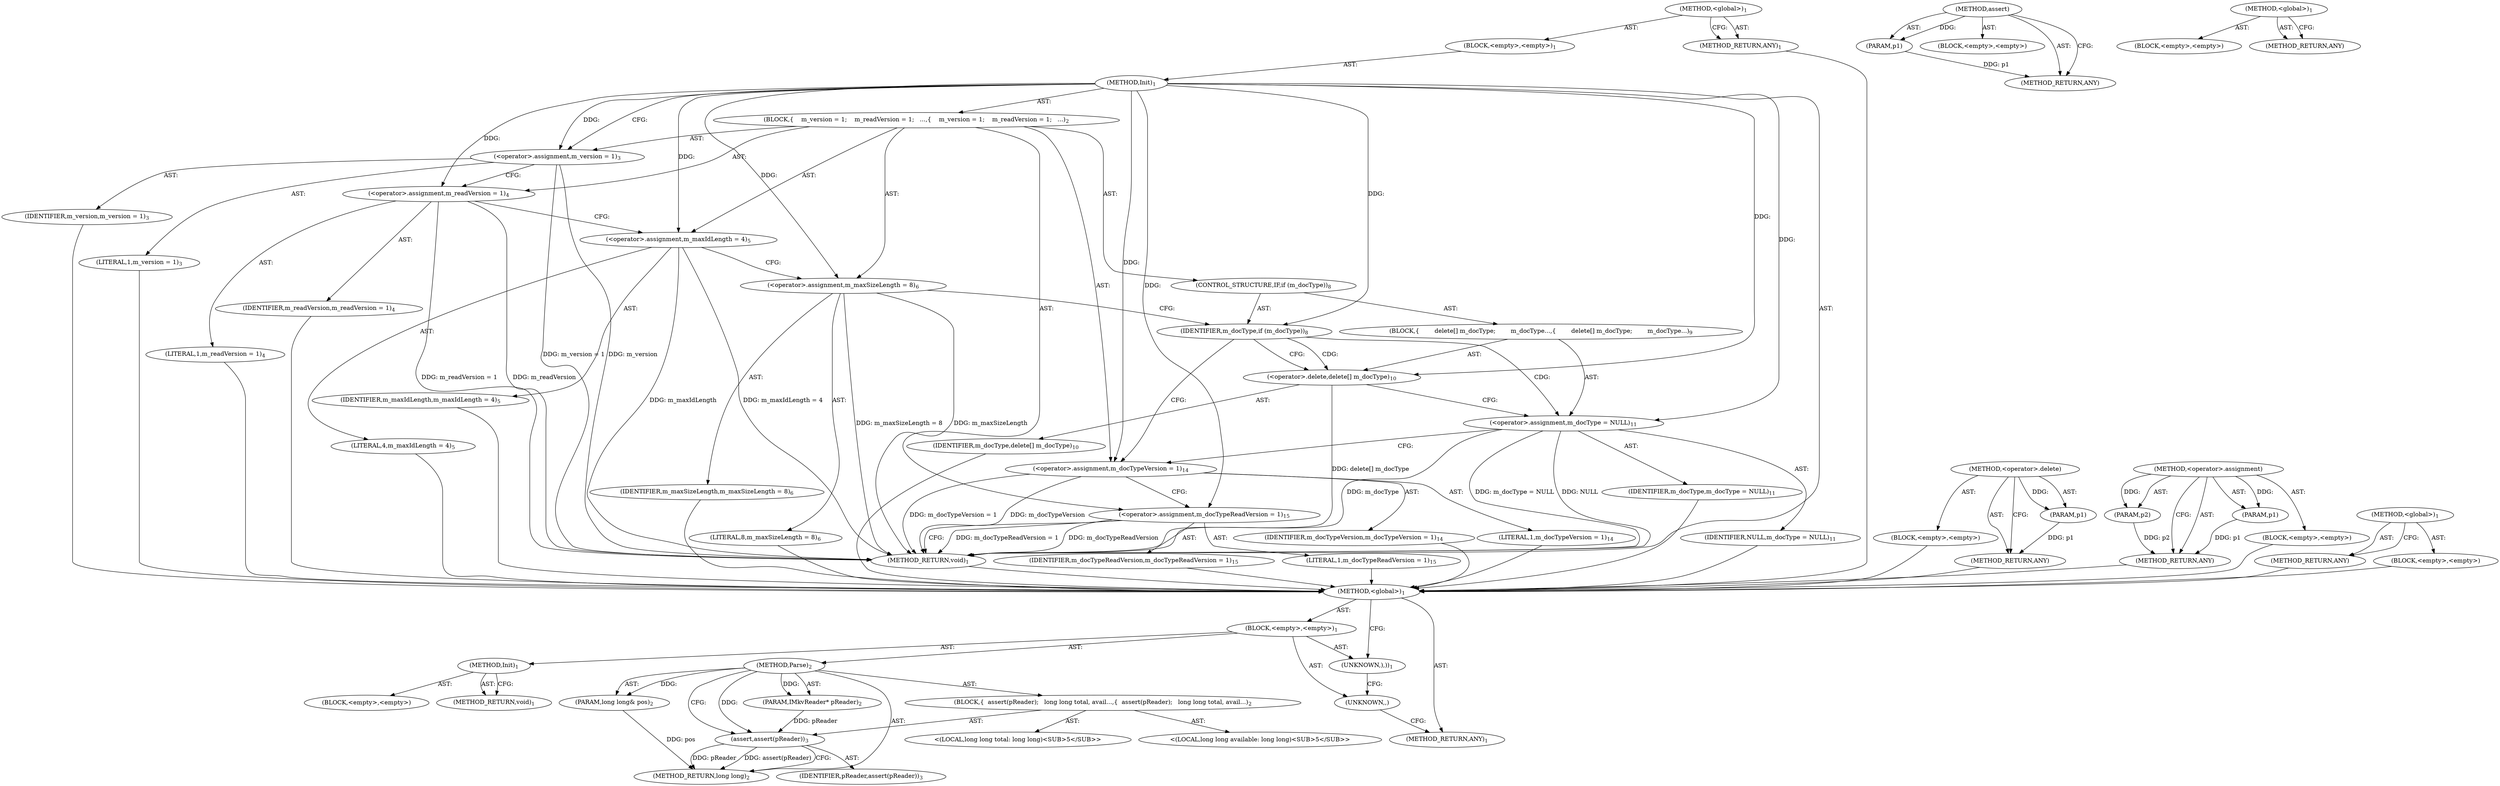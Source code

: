 digraph "Parse" {
vulnerable_6 [label=<(METHOD,&lt;global&gt;)<SUB>1</SUB>>];
vulnerable_7 [label=<(BLOCK,&lt;empty&gt;,&lt;empty&gt;)<SUB>1</SUB>>];
vulnerable_8 [label=<(METHOD,Init)<SUB>1</SUB>>];
vulnerable_9 [label=<(BLOCK,{
    m_version = 1;
    m_readVersion = 1;
   ...,{
    m_version = 1;
    m_readVersion = 1;
   ...)<SUB>2</SUB>>];
vulnerable_10 [label=<(&lt;operator&gt;.assignment,m_version = 1)<SUB>3</SUB>>];
vulnerable_11 [label=<(IDENTIFIER,m_version,m_version = 1)<SUB>3</SUB>>];
vulnerable_12 [label=<(LITERAL,1,m_version = 1)<SUB>3</SUB>>];
vulnerable_13 [label=<(&lt;operator&gt;.assignment,m_readVersion = 1)<SUB>4</SUB>>];
vulnerable_14 [label=<(IDENTIFIER,m_readVersion,m_readVersion = 1)<SUB>4</SUB>>];
vulnerable_15 [label=<(LITERAL,1,m_readVersion = 1)<SUB>4</SUB>>];
vulnerable_16 [label=<(&lt;operator&gt;.assignment,m_maxIdLength = 4)<SUB>5</SUB>>];
vulnerable_17 [label=<(IDENTIFIER,m_maxIdLength,m_maxIdLength = 4)<SUB>5</SUB>>];
vulnerable_18 [label=<(LITERAL,4,m_maxIdLength = 4)<SUB>5</SUB>>];
vulnerable_19 [label=<(&lt;operator&gt;.assignment,m_maxSizeLength = 8)<SUB>6</SUB>>];
vulnerable_20 [label=<(IDENTIFIER,m_maxSizeLength,m_maxSizeLength = 8)<SUB>6</SUB>>];
vulnerable_21 [label=<(LITERAL,8,m_maxSizeLength = 8)<SUB>6</SUB>>];
vulnerable_22 [label=<(CONTROL_STRUCTURE,IF,if (m_docType))<SUB>8</SUB>>];
vulnerable_23 [label=<(IDENTIFIER,m_docType,if (m_docType))<SUB>8</SUB>>];
vulnerable_24 [label=<(BLOCK,{
        delete[] m_docType;
        m_docType...,{
        delete[] m_docType;
        m_docType...)<SUB>9</SUB>>];
vulnerable_25 [label=<(&lt;operator&gt;.delete,delete[] m_docType)<SUB>10</SUB>>];
vulnerable_26 [label=<(IDENTIFIER,m_docType,delete[] m_docType)<SUB>10</SUB>>];
vulnerable_27 [label=<(&lt;operator&gt;.assignment,m_docType = NULL)<SUB>11</SUB>>];
vulnerable_28 [label=<(IDENTIFIER,m_docType,m_docType = NULL)<SUB>11</SUB>>];
vulnerable_29 [label=<(IDENTIFIER,NULL,m_docType = NULL)<SUB>11</SUB>>];
vulnerable_30 [label=<(&lt;operator&gt;.assignment,m_docTypeVersion = 1)<SUB>14</SUB>>];
vulnerable_31 [label=<(IDENTIFIER,m_docTypeVersion,m_docTypeVersion = 1)<SUB>14</SUB>>];
vulnerable_32 [label=<(LITERAL,1,m_docTypeVersion = 1)<SUB>14</SUB>>];
vulnerable_33 [label=<(&lt;operator&gt;.assignment,m_docTypeReadVersion = 1)<SUB>15</SUB>>];
vulnerable_34 [label=<(IDENTIFIER,m_docTypeReadVersion,m_docTypeReadVersion = 1)<SUB>15</SUB>>];
vulnerable_35 [label=<(LITERAL,1,m_docTypeReadVersion = 1)<SUB>15</SUB>>];
vulnerable_36 [label=<(METHOD_RETURN,void)<SUB>1</SUB>>];
vulnerable_38 [label=<(METHOD_RETURN,ANY)<SUB>1</SUB>>];
vulnerable_58 [label=<(METHOD,&lt;operator&gt;.delete)>];
vulnerable_59 [label=<(PARAM,p1)>];
vulnerable_60 [label=<(BLOCK,&lt;empty&gt;,&lt;empty&gt;)>];
vulnerable_61 [label=<(METHOD_RETURN,ANY)>];
vulnerable_53 [label=<(METHOD,&lt;operator&gt;.assignment)>];
vulnerable_54 [label=<(PARAM,p1)>];
vulnerable_55 [label=<(PARAM,p2)>];
vulnerable_56 [label=<(BLOCK,&lt;empty&gt;,&lt;empty&gt;)>];
vulnerable_57 [label=<(METHOD_RETURN,ANY)>];
vulnerable_47 [label=<(METHOD,&lt;global&gt;)<SUB>1</SUB>>];
vulnerable_48 [label=<(BLOCK,&lt;empty&gt;,&lt;empty&gt;)>];
vulnerable_49 [label=<(METHOD_RETURN,ANY)>];
fixed_6 [label=<(METHOD,&lt;global&gt;)<SUB>1</SUB>>];
fixed_7 [label=<(BLOCK,&lt;empty&gt;,&lt;empty&gt;)<SUB>1</SUB>>];
fixed_8 [label=<(METHOD,Init)<SUB>1</SUB>>];
fixed_9 [label=<(BLOCK,&lt;empty&gt;,&lt;empty&gt;)>];
fixed_10 [label=<(METHOD_RETURN,void)<SUB>1</SUB>>];
fixed_12 [label=<(UNKNOWN,),))<SUB>1</SUB>>];
fixed_13 [label=<(METHOD,Parse)<SUB>2</SUB>>];
fixed_14 [label=<(PARAM,IMkvReader* pReader)<SUB>2</SUB>>];
fixed_15 [label=<(PARAM,long long&amp; pos)<SUB>2</SUB>>];
fixed_16 [label=<(BLOCK,{
  assert(pReader);
 
  long long total, avail...,{
  assert(pReader);
 
  long long total, avail...)<SUB>2</SUB>>];
fixed_17 [label=<(assert,assert(pReader))<SUB>3</SUB>>];
fixed_18 [label=<(IDENTIFIER,pReader,assert(pReader))<SUB>3</SUB>>];
fixed_19 [label="<(LOCAL,long long total: long long)<SUB>5</SUB>>"];
fixed_20 [label="<(LOCAL,long long available: long long)<SUB>5</SUB>>"];
fixed_21 [label=<(METHOD_RETURN,long long)<SUB>2</SUB>>];
fixed_23 [label=<(UNKNOWN,,)>];
fixed_24 [label=<(METHOD_RETURN,ANY)<SUB>1</SUB>>];
fixed_41 [label=<(METHOD,assert)>];
fixed_42 [label=<(PARAM,p1)>];
fixed_43 [label=<(BLOCK,&lt;empty&gt;,&lt;empty&gt;)>];
fixed_44 [label=<(METHOD_RETURN,ANY)>];
fixed_35 [label=<(METHOD,&lt;global&gt;)<SUB>1</SUB>>];
fixed_36 [label=<(BLOCK,&lt;empty&gt;,&lt;empty&gt;)>];
fixed_37 [label=<(METHOD_RETURN,ANY)>];
vulnerable_6 -> vulnerable_7  [key=0, label="AST: "];
vulnerable_6 -> vulnerable_38  [key=0, label="AST: "];
vulnerable_6 -> vulnerable_38  [key=1, label="CFG: "];
vulnerable_7 -> vulnerable_8  [key=0, label="AST: "];
vulnerable_8 -> vulnerable_9  [key=0, label="AST: "];
vulnerable_8 -> vulnerable_36  [key=0, label="AST: "];
vulnerable_8 -> vulnerable_10  [key=0, label="CFG: "];
vulnerable_8 -> vulnerable_10  [key=1, label="DDG: "];
vulnerable_8 -> vulnerable_13  [key=0, label="DDG: "];
vulnerable_8 -> vulnerable_16  [key=0, label="DDG: "];
vulnerable_8 -> vulnerable_19  [key=0, label="DDG: "];
vulnerable_8 -> vulnerable_30  [key=0, label="DDG: "];
vulnerable_8 -> vulnerable_33  [key=0, label="DDG: "];
vulnerable_8 -> vulnerable_23  [key=0, label="DDG: "];
vulnerable_8 -> vulnerable_27  [key=0, label="DDG: "];
vulnerable_8 -> vulnerable_25  [key=0, label="DDG: "];
vulnerable_9 -> vulnerable_10  [key=0, label="AST: "];
vulnerable_9 -> vulnerable_13  [key=0, label="AST: "];
vulnerable_9 -> vulnerable_16  [key=0, label="AST: "];
vulnerable_9 -> vulnerable_19  [key=0, label="AST: "];
vulnerable_9 -> vulnerable_22  [key=0, label="AST: "];
vulnerable_9 -> vulnerable_30  [key=0, label="AST: "];
vulnerable_9 -> vulnerable_33  [key=0, label="AST: "];
vulnerable_10 -> vulnerable_11  [key=0, label="AST: "];
vulnerable_10 -> vulnerable_12  [key=0, label="AST: "];
vulnerable_10 -> vulnerable_13  [key=0, label="CFG: "];
vulnerable_10 -> vulnerable_36  [key=0, label="DDG: m_version = 1"];
vulnerable_10 -> vulnerable_36  [key=1, label="DDG: m_version"];
vulnerable_11 -> fixed_6  [key=0];
vulnerable_12 -> fixed_6  [key=0];
vulnerable_13 -> vulnerable_14  [key=0, label="AST: "];
vulnerable_13 -> vulnerable_15  [key=0, label="AST: "];
vulnerable_13 -> vulnerable_16  [key=0, label="CFG: "];
vulnerable_13 -> vulnerable_36  [key=0, label="DDG: m_readVersion = 1"];
vulnerable_13 -> vulnerable_36  [key=1, label="DDG: m_readVersion"];
vulnerable_14 -> fixed_6  [key=0];
vulnerable_15 -> fixed_6  [key=0];
vulnerable_16 -> vulnerable_17  [key=0, label="AST: "];
vulnerable_16 -> vulnerable_18  [key=0, label="AST: "];
vulnerable_16 -> vulnerable_19  [key=0, label="CFG: "];
vulnerable_16 -> vulnerable_36  [key=0, label="DDG: m_maxIdLength = 4"];
vulnerable_16 -> vulnerable_36  [key=1, label="DDG: m_maxIdLength"];
vulnerable_17 -> fixed_6  [key=0];
vulnerable_18 -> fixed_6  [key=0];
vulnerable_19 -> vulnerable_20  [key=0, label="AST: "];
vulnerable_19 -> vulnerable_21  [key=0, label="AST: "];
vulnerable_19 -> vulnerable_23  [key=0, label="CFG: "];
vulnerable_19 -> vulnerable_36  [key=0, label="DDG: m_maxSizeLength = 8"];
vulnerable_19 -> vulnerable_36  [key=1, label="DDG: m_maxSizeLength"];
vulnerable_20 -> fixed_6  [key=0];
vulnerable_21 -> fixed_6  [key=0];
vulnerable_22 -> vulnerable_23  [key=0, label="AST: "];
vulnerable_22 -> vulnerable_24  [key=0, label="AST: "];
vulnerable_23 -> vulnerable_25  [key=0, label="CFG: "];
vulnerable_23 -> vulnerable_25  [key=1, label="CDG: "];
vulnerable_23 -> vulnerable_30  [key=0, label="CFG: "];
vulnerable_23 -> vulnerable_27  [key=0, label="CDG: "];
vulnerable_24 -> vulnerable_25  [key=0, label="AST: "];
vulnerable_24 -> vulnerable_27  [key=0, label="AST: "];
vulnerable_25 -> vulnerable_26  [key=0, label="AST: "];
vulnerable_25 -> vulnerable_27  [key=0, label="CFG: "];
vulnerable_25 -> vulnerable_36  [key=0, label="DDG: delete[] m_docType"];
vulnerable_26 -> fixed_6  [key=0];
vulnerable_27 -> vulnerable_28  [key=0, label="AST: "];
vulnerable_27 -> vulnerable_29  [key=0, label="AST: "];
vulnerable_27 -> vulnerable_30  [key=0, label="CFG: "];
vulnerable_27 -> vulnerable_36  [key=0, label="DDG: m_docType"];
vulnerable_27 -> vulnerable_36  [key=1, label="DDG: m_docType = NULL"];
vulnerable_27 -> vulnerable_36  [key=2, label="DDG: NULL"];
vulnerable_28 -> fixed_6  [key=0];
vulnerable_29 -> fixed_6  [key=0];
vulnerable_30 -> vulnerable_31  [key=0, label="AST: "];
vulnerable_30 -> vulnerable_32  [key=0, label="AST: "];
vulnerable_30 -> vulnerable_33  [key=0, label="CFG: "];
vulnerable_30 -> vulnerable_36  [key=0, label="DDG: m_docTypeVersion = 1"];
vulnerable_30 -> vulnerable_36  [key=1, label="DDG: m_docTypeVersion"];
vulnerable_31 -> fixed_6  [key=0];
vulnerable_32 -> fixed_6  [key=0];
vulnerable_33 -> vulnerable_34  [key=0, label="AST: "];
vulnerable_33 -> vulnerable_35  [key=0, label="AST: "];
vulnerable_33 -> vulnerable_36  [key=0, label="CFG: "];
vulnerable_33 -> vulnerable_36  [key=1, label="DDG: m_docTypeReadVersion = 1"];
vulnerable_33 -> vulnerable_36  [key=2, label="DDG: m_docTypeReadVersion"];
vulnerable_34 -> fixed_6  [key=0];
vulnerable_35 -> fixed_6  [key=0];
vulnerable_36 -> fixed_6  [key=0];
vulnerable_38 -> fixed_6  [key=0];
vulnerable_58 -> vulnerable_59  [key=0, label="AST: "];
vulnerable_58 -> vulnerable_59  [key=1, label="DDG: "];
vulnerable_58 -> vulnerable_60  [key=0, label="AST: "];
vulnerable_58 -> vulnerable_61  [key=0, label="AST: "];
vulnerable_58 -> vulnerable_61  [key=1, label="CFG: "];
vulnerable_59 -> vulnerable_61  [key=0, label="DDG: p1"];
vulnerable_60 -> fixed_6  [key=0];
vulnerable_61 -> fixed_6  [key=0];
vulnerable_53 -> vulnerable_54  [key=0, label="AST: "];
vulnerable_53 -> vulnerable_54  [key=1, label="DDG: "];
vulnerable_53 -> vulnerable_56  [key=0, label="AST: "];
vulnerable_53 -> vulnerable_55  [key=0, label="AST: "];
vulnerable_53 -> vulnerable_55  [key=1, label="DDG: "];
vulnerable_53 -> vulnerable_57  [key=0, label="AST: "];
vulnerable_53 -> vulnerable_57  [key=1, label="CFG: "];
vulnerable_54 -> vulnerable_57  [key=0, label="DDG: p1"];
vulnerable_55 -> vulnerable_57  [key=0, label="DDG: p2"];
vulnerable_56 -> fixed_6  [key=0];
vulnerable_57 -> fixed_6  [key=0];
vulnerable_47 -> vulnerable_48  [key=0, label="AST: "];
vulnerable_47 -> vulnerable_49  [key=0, label="AST: "];
vulnerable_47 -> vulnerable_49  [key=1, label="CFG: "];
vulnerable_48 -> fixed_6  [key=0];
vulnerable_49 -> fixed_6  [key=0];
fixed_6 -> fixed_7  [key=0, label="AST: "];
fixed_6 -> fixed_24  [key=0, label="AST: "];
fixed_6 -> fixed_12  [key=0, label="CFG: "];
fixed_7 -> fixed_8  [key=0, label="AST: "];
fixed_7 -> fixed_12  [key=0, label="AST: "];
fixed_7 -> fixed_13  [key=0, label="AST: "];
fixed_7 -> fixed_23  [key=0, label="AST: "];
fixed_8 -> fixed_9  [key=0, label="AST: "];
fixed_8 -> fixed_10  [key=0, label="AST: "];
fixed_8 -> fixed_10  [key=1, label="CFG: "];
fixed_12 -> fixed_23  [key=0, label="CFG: "];
fixed_13 -> fixed_14  [key=0, label="AST: "];
fixed_13 -> fixed_14  [key=1, label="DDG: "];
fixed_13 -> fixed_15  [key=0, label="AST: "];
fixed_13 -> fixed_15  [key=1, label="DDG: "];
fixed_13 -> fixed_16  [key=0, label="AST: "];
fixed_13 -> fixed_21  [key=0, label="AST: "];
fixed_13 -> fixed_17  [key=0, label="CFG: "];
fixed_13 -> fixed_17  [key=1, label="DDG: "];
fixed_14 -> fixed_17  [key=0, label="DDG: pReader"];
fixed_15 -> fixed_21  [key=0, label="DDG: pos"];
fixed_16 -> fixed_17  [key=0, label="AST: "];
fixed_16 -> fixed_19  [key=0, label="AST: "];
fixed_16 -> fixed_20  [key=0, label="AST: "];
fixed_17 -> fixed_18  [key=0, label="AST: "];
fixed_17 -> fixed_21  [key=0, label="CFG: "];
fixed_17 -> fixed_21  [key=1, label="DDG: pReader"];
fixed_17 -> fixed_21  [key=2, label="DDG: assert(pReader)"];
fixed_23 -> fixed_24  [key=0, label="CFG: "];
fixed_41 -> fixed_42  [key=0, label="AST: "];
fixed_41 -> fixed_42  [key=1, label="DDG: "];
fixed_41 -> fixed_43  [key=0, label="AST: "];
fixed_41 -> fixed_44  [key=0, label="AST: "];
fixed_41 -> fixed_44  [key=1, label="CFG: "];
fixed_42 -> fixed_44  [key=0, label="DDG: p1"];
fixed_35 -> fixed_36  [key=0, label="AST: "];
fixed_35 -> fixed_37  [key=0, label="AST: "];
fixed_35 -> fixed_37  [key=1, label="CFG: "];
}
